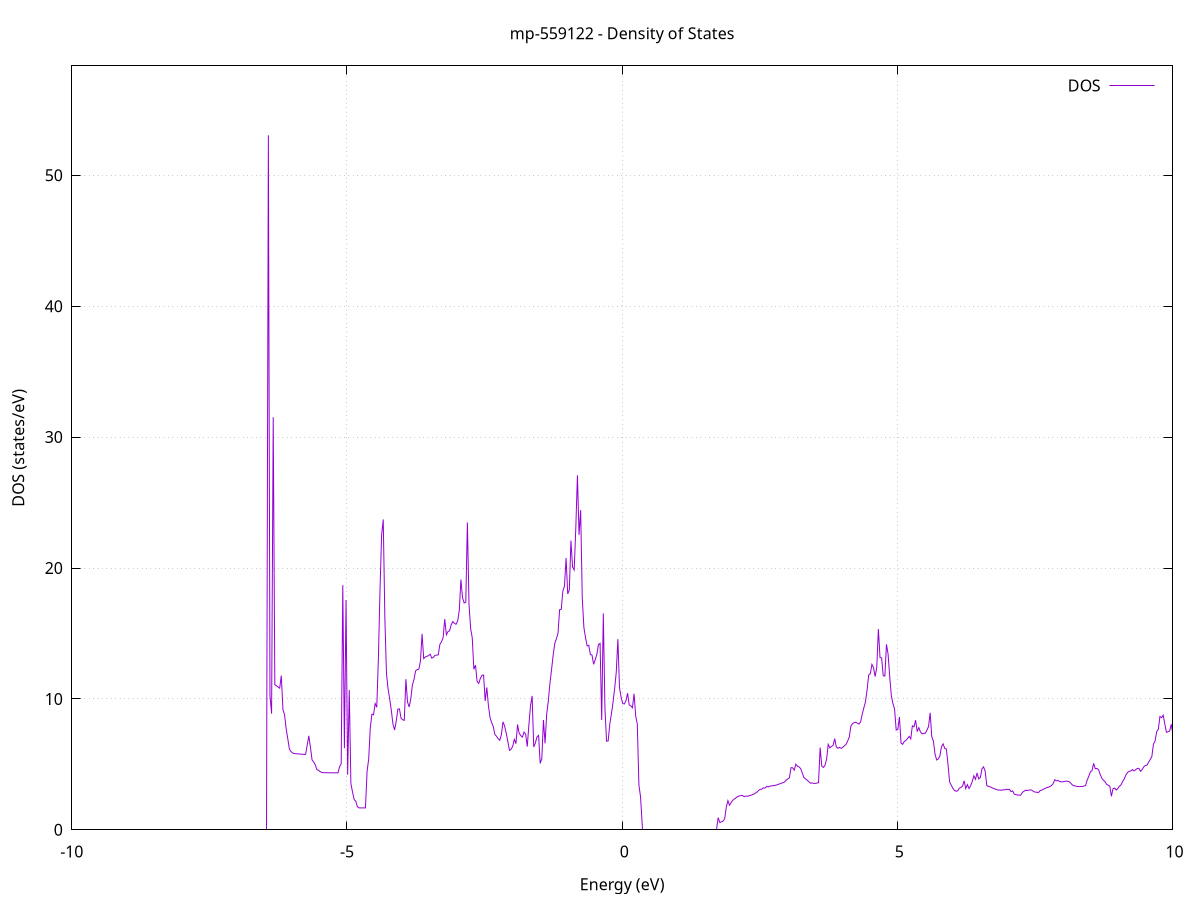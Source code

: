 set title 'mp-559122 - Density of States'
set xlabel 'Energy (eV)'
set ylabel 'DOS (states/eV)'
set grid
set xrange [-10:10]
set yrange [0:58.364]
set xzeroaxis lt -1
set terminal png size 800,600
set output 'mp-559122_dos_gnuplot.png'
plot '-' using 1:2 with lines title 'DOS'
-42.650700 0.000000
-42.621300 0.000000
-42.591900 0.000000
-42.562500 0.000000
-42.533100 0.000000
-42.503700 0.000000
-42.474300 0.000000
-42.444900 0.000000
-42.415500 0.000000
-42.386100 0.000000
-42.356700 0.000000
-42.327300 0.000000
-42.297900 0.000000
-42.268500 0.000000
-42.239100 0.000000
-42.209700 0.000000
-42.180300 0.000000
-42.150900 0.000000
-42.121500 0.000000
-42.092100 0.000000
-42.062700 0.000000
-42.033300 0.000000
-42.003900 0.000000
-41.974500 0.000000
-41.945100 0.000000
-41.915700 0.000000
-41.886300 0.000000
-41.856900 0.000000
-41.827500 0.000000
-41.798100 0.000000
-41.768700 0.000000
-41.739300 0.000000
-41.709900 0.000000
-41.680500 0.000000
-41.651100 0.000000
-41.621700 0.000000
-41.592300 0.000000
-41.562900 0.000000
-41.533500 0.000000
-41.504100 0.000000
-41.474700 0.000000
-41.445300 0.000000
-41.415900 0.000000
-41.386500 0.000000
-41.357100 0.000000
-41.327700 0.000000
-41.298300 0.000000
-41.268900 0.000000
-41.239500 0.000000
-41.210000 0.000000
-41.180600 0.000000
-41.151200 0.000000
-41.121800 0.000000
-41.092400 0.000000
-41.063000 0.000000
-41.033600 0.000000
-41.004200 0.000000
-40.974800 0.000000
-40.945400 0.000000
-40.916000 0.000000
-40.886600 0.000000
-40.857200 0.000000
-40.827800 0.000000
-40.798400 0.000000
-40.769000 0.000000
-40.739600 0.000000
-40.710200 0.000000
-40.680800 0.000000
-40.651400 0.000000
-40.622000 0.000000
-40.592600 0.000000
-40.563200 0.000000
-40.533800 0.000000
-40.504400 0.000000
-40.475000 0.000000
-40.445600 0.000000
-40.416200 0.000000
-40.386800 0.000000
-40.357400 0.000000
-40.328000 0.000000
-40.298600 0.000000
-40.269200 0.000000
-40.239800 0.000000
-40.210400 0.000000
-40.181000 0.000000
-40.151600 0.000000
-40.122200 0.000000
-40.092800 0.000000
-40.063400 0.000000
-40.034000 0.000000
-40.004600 0.000000
-39.975200 325.257100
-39.945800 312.514700
-39.916400 261.091700
-39.887000 0.000000
-39.857600 0.000000
-39.828200 0.000000
-39.798800 0.000000
-39.769400 0.000000
-39.740000 0.000000
-39.710600 0.000000
-39.681200 0.000000
-39.651800 0.000000
-39.622400 0.000000
-39.593000 0.000000
-39.563600 0.000000
-39.534200 0.000000
-39.504800 0.000000
-39.475400 0.000000
-39.446000 0.000000
-39.416600 0.000000
-39.387200 0.000000
-39.357800 0.000000
-39.328400 0.000000
-39.299000 0.000000
-39.269600 0.000000
-39.240200 0.000000
-39.210800 0.000000
-39.181400 0.000000
-39.152000 0.000000
-39.122600 0.000000
-39.093200 0.000000
-39.063800 0.000000
-39.034400 0.000000
-39.005000 0.000000
-38.975500 0.000000
-38.946100 0.000000
-38.916700 0.000000
-38.887300 0.000000
-38.857900 0.000000
-38.828500 0.000000
-38.799100 0.000000
-38.769700 0.000000
-38.740300 0.000000
-38.710900 0.000000
-38.681500 0.000000
-38.652100 0.000000
-38.622700 0.000000
-38.593300 0.000000
-38.563900 0.000000
-38.534500 0.000000
-38.505100 0.000000
-38.475700 0.000000
-38.446300 0.000000
-38.416900 0.000000
-38.387500 0.000000
-38.358100 0.000000
-38.328700 0.000000
-38.299300 0.000000
-38.269900 0.000000
-38.240500 0.000000
-38.211100 0.000000
-38.181700 0.000000
-38.152300 0.000000
-38.122900 0.000000
-38.093500 0.000000
-38.064100 0.000000
-38.034700 0.000000
-38.005300 0.000000
-37.975900 0.000000
-37.946500 0.000000
-37.917100 0.000000
-37.887700 0.000000
-37.858300 0.000000
-37.828900 0.000000
-37.799500 0.000000
-37.770100 0.000000
-37.740700 0.000000
-37.711300 0.000000
-37.681900 0.000000
-37.652500 0.000000
-37.623100 0.000000
-37.593700 0.000000
-37.564300 0.000000
-37.534900 0.000000
-37.505500 0.000000
-37.476100 0.000000
-37.446700 0.000000
-37.417300 0.000000
-37.387900 0.000000
-37.358500 0.000000
-37.329100 0.000000
-37.299700 0.000000
-37.270300 0.000000
-37.240900 0.000000
-37.211500 0.000000
-37.182100 0.000000
-37.152700 0.000000
-37.123300 0.000000
-37.093900 0.000000
-37.064500 0.000000
-37.035100 0.000000
-37.005700 0.000000
-36.976300 0.000000
-36.946900 0.000000
-36.917500 0.000000
-36.888100 0.000000
-36.858700 0.000000
-36.829300 0.000000
-36.799900 0.000000
-36.770500 0.000000
-36.741000 0.000000
-36.711600 0.000000
-36.682200 0.000000
-36.652800 0.000000
-36.623400 0.000000
-36.594000 0.000000
-36.564600 0.000000
-36.535200 0.000000
-36.505800 0.000000
-36.476400 0.000000
-36.447000 0.000000
-36.417600 0.000000
-36.388200 0.000000
-36.358800 0.000000
-36.329400 0.000000
-36.300000 0.000000
-36.270600 0.000000
-36.241200 0.000000
-36.211800 0.000000
-36.182400 0.000000
-36.153000 0.000000
-36.123600 0.000000
-36.094200 0.000000
-36.064800 0.000000
-36.035400 0.000000
-36.006000 0.000000
-35.976600 0.000000
-35.947200 0.000000
-35.917800 0.000000
-35.888400 0.000000
-35.859000 0.000000
-35.829600 0.000000
-35.800200 0.000000
-35.770800 0.000000
-35.741400 0.000000
-35.712000 0.000000
-35.682600 0.000000
-35.653200 0.000000
-35.623800 0.000000
-35.594400 0.000000
-35.565000 0.000000
-35.535600 0.000000
-35.506200 0.000000
-35.476800 0.000000
-35.447400 0.000000
-35.418000 0.000000
-35.388600 0.000000
-35.359200 0.000000
-35.329800 0.000000
-35.300400 0.000000
-35.271000 0.000000
-35.241600 0.000000
-35.212200 0.000000
-35.182800 0.000000
-35.153400 0.000000
-35.124000 0.000000
-35.094600 0.000000
-35.065200 0.000000
-35.035800 0.000000
-35.006400 0.000000
-34.977000 0.000000
-34.947600 0.000000
-34.918200 0.000000
-34.888800 0.000000
-34.859400 0.000000
-34.830000 0.000000
-34.800600 0.000000
-34.771200 0.000000
-34.741800 0.000000
-34.712400 0.000000
-34.683000 0.000000
-34.653600 0.000000
-34.624200 0.000000
-34.594800 0.000000
-34.565400 0.000000
-34.536000 0.000000
-34.506500 0.000000
-34.477100 0.000000
-34.447700 0.000000
-34.418300 0.000000
-34.388900 0.000000
-34.359500 0.000000
-34.330100 0.000000
-34.300700 0.000000
-34.271300 0.000000
-34.241900 0.000000
-34.212500 0.000000
-34.183100 0.000000
-34.153700 0.000000
-34.124300 0.000000
-34.094900 0.000000
-34.065500 0.000000
-34.036100 0.000000
-34.006700 0.000000
-33.977300 0.000000
-33.947900 0.000000
-33.918500 0.000000
-33.889100 0.000000
-33.859700 0.000000
-33.830300 0.000000
-33.800900 0.000000
-33.771500 0.000000
-33.742100 0.000000
-33.712700 0.000000
-33.683300 0.000000
-33.653900 0.000000
-33.624500 0.000000
-33.595100 0.000000
-33.565700 0.000000
-33.536300 0.000000
-33.506900 0.000000
-33.477500 0.000000
-33.448100 0.000000
-33.418700 0.000000
-33.389300 0.000000
-33.359900 0.000000
-33.330500 0.000000
-33.301100 0.000000
-33.271700 0.000000
-33.242300 0.000000
-33.212900 0.000000
-33.183500 0.000000
-33.154100 0.000000
-33.124700 0.000000
-33.095300 0.000000
-33.065900 0.000000
-33.036500 0.000000
-33.007100 0.000000
-32.977700 0.000000
-32.948300 0.000000
-32.918900 0.000000
-32.889500 0.000000
-32.860100 0.000000
-32.830700 0.000000
-32.801300 0.000000
-32.771900 0.000000
-32.742500 0.000000
-32.713100 0.000000
-32.683700 0.000000
-32.654300 0.000000
-32.624900 0.000000
-32.595500 0.000000
-32.566100 0.000000
-32.536700 0.000000
-32.507300 0.000000
-32.477900 0.000000
-32.448500 0.000000
-32.419100 0.000000
-32.389700 0.000000
-32.360300 0.000000
-32.330900 0.000000
-32.301500 0.000000
-32.272000 0.000000
-32.242600 0.000000
-32.213200 0.000000
-32.183800 0.000000
-32.154400 0.000000
-32.125000 0.000000
-32.095600 0.000000
-32.066200 0.000000
-32.036800 0.000000
-32.007400 0.000000
-31.978000 0.000000
-31.948600 0.000000
-31.919200 0.000000
-31.889800 0.000000
-31.860400 0.000000
-31.831000 0.000000
-31.801600 0.000000
-31.772200 0.000000
-31.742800 0.000000
-31.713400 0.000000
-31.684000 0.000000
-31.654600 0.000000
-31.625200 0.000000
-31.595800 0.000000
-31.566400 0.000000
-31.537000 0.000000
-31.507600 0.000000
-31.478200 0.000000
-31.448800 0.000000
-31.419400 0.000000
-31.390000 0.000000
-31.360600 0.000000
-31.331200 0.000000
-31.301800 0.000000
-31.272400 0.000000
-31.243000 0.000000
-31.213600 0.000000
-31.184200 0.000000
-31.154800 0.000000
-31.125400 0.000000
-31.096000 0.000000
-31.066600 0.000000
-31.037200 0.000000
-31.007800 0.000000
-30.978400 0.000000
-30.949000 0.000000
-30.919600 0.000000
-30.890200 0.000000
-30.860800 0.000000
-30.831400 0.000000
-30.802000 0.000000
-30.772600 0.000000
-30.743200 0.000000
-30.713800 0.000000
-30.684400 0.000000
-30.655000 0.000000
-30.625600 0.000000
-30.596200 0.000000
-30.566800 0.000000
-30.537400 0.000000
-30.508000 0.000000
-30.478600 0.000000
-30.449200 0.000000
-30.419800 0.000000
-30.390400 0.000000
-30.361000 0.000000
-30.331600 0.000000
-30.302200 0.000000
-30.272800 0.000000
-30.243400 0.000000
-30.214000 0.000000
-30.184600 0.000000
-30.155200 0.000000
-30.125800 0.000000
-30.096400 0.000000
-30.067000 0.000000
-30.037500 0.000000
-30.008100 0.000000
-29.978700 0.000000
-29.949300 0.000000
-29.919900 0.000000
-29.890500 0.000000
-29.861100 0.000000
-29.831700 0.000000
-29.802300 0.000000
-29.772900 0.000000
-29.743500 0.000000
-29.714100 0.000000
-29.684700 0.000000
-29.655300 0.000000
-29.625900 0.000000
-29.596500 0.000000
-29.567100 0.000000
-29.537700 0.000000
-29.508300 0.000000
-29.478900 0.000000
-29.449500 0.000000
-29.420100 0.000000
-29.390700 0.000000
-29.361300 0.000000
-29.331900 0.000000
-29.302500 0.000000
-29.273100 0.000000
-29.243700 0.000000
-29.214300 0.000000
-29.184900 0.000000
-29.155500 0.000000
-29.126100 0.000000
-29.096700 0.000000
-29.067300 0.000000
-29.037900 0.000000
-29.008500 0.000000
-28.979100 0.000000
-28.949700 0.000000
-28.920300 0.000000
-28.890900 0.000000
-28.861500 0.000000
-28.832100 0.000000
-28.802700 0.000000
-28.773300 0.000000
-28.743900 0.000000
-28.714500 0.000000
-28.685100 0.000000
-28.655700 0.000000
-28.626300 0.000000
-28.596900 0.000000
-28.567500 0.000000
-28.538100 0.000000
-28.508700 0.000000
-28.479300 0.000000
-28.449900 0.000000
-28.420500 0.000000
-28.391100 0.000000
-28.361700 0.000000
-28.332300 0.000000
-28.302900 0.000000
-28.273500 0.000000
-28.244100 0.000000
-28.214700 0.000000
-28.185300 0.000000
-28.155900 0.000000
-28.126500 0.000000
-28.097100 0.000000
-28.067700 0.000000
-28.038300 0.000000
-28.008900 0.000000
-27.979500 0.000000
-27.950100 0.000000
-27.920700 0.000000
-27.891300 0.000000
-27.861900 0.000000
-27.832400 0.000000
-27.803000 0.000000
-27.773600 0.000000
-27.744200 0.000000
-27.714800 0.000000
-27.685400 0.000000
-27.656000 0.000000
-27.626600 0.000000
-27.597200 0.000000
-27.567800 0.000000
-27.538400 0.000000
-27.509000 0.000000
-27.479600 0.000000
-27.450200 0.000000
-27.420800 0.000000
-27.391400 0.000000
-27.362000 0.000000
-27.332600 0.000000
-27.303200 0.000000
-27.273800 0.000000
-27.244400 0.000000
-27.215000 0.000000
-27.185600 0.000000
-27.156200 0.000000
-27.126800 0.000000
-27.097400 0.000000
-27.068000 0.000000
-27.038600 0.000000
-27.009200 0.000000
-26.979800 0.000000
-26.950400 0.000000
-26.921000 0.000000
-26.891600 0.000000
-26.862200 0.000000
-26.832800 0.000000
-26.803400 0.000000
-26.774000 0.000000
-26.744600 0.000000
-26.715200 0.000000
-26.685800 0.000000
-26.656400 0.000000
-26.627000 0.000000
-26.597600 0.000000
-26.568200 0.000000
-26.538800 0.000000
-26.509400 0.000000
-26.480000 0.000000
-26.450600 0.000000
-26.421200 0.000000
-26.391800 0.000000
-26.362400 0.000000
-26.333000 0.000000
-26.303600 0.000000
-26.274200 0.000000
-26.244800 0.000000
-26.215400 0.000000
-26.186000 0.000000
-26.156600 0.000000
-26.127200 0.000000
-26.097800 0.000000
-26.068400 0.000000
-26.039000 0.000000
-26.009600 0.000000
-25.980200 0.000000
-25.950800 0.000000
-25.921400 0.000000
-25.892000 0.000000
-25.862600 0.000000
-25.833200 0.000000
-25.803800 0.000000
-25.774400 0.000000
-25.745000 0.000000
-25.715600 0.000000
-25.686200 0.000000
-25.656800 0.000000
-25.627400 0.000000
-25.597900 0.000000
-25.568500 0.000000
-25.539100 0.000000
-25.509700 0.000000
-25.480300 0.000000
-25.450900 0.000000
-25.421500 0.000000
-25.392100 0.000000
-25.362700 0.000000
-25.333300 0.000000
-25.303900 0.000000
-25.274500 0.000000
-25.245100 0.000000
-25.215700 0.000000
-25.186300 0.000000
-25.156900 0.000000
-25.127500 0.000000
-25.098100 0.000000
-25.068700 0.000000
-25.039300 0.000000
-25.009900 0.000000
-24.980500 0.000000
-24.951100 0.000000
-24.921700 0.000000
-24.892300 0.000000
-24.862900 0.000000
-24.833500 0.000000
-24.804100 0.000000
-24.774700 0.000000
-24.745300 0.000000
-24.715900 0.000000
-24.686500 0.000000
-24.657100 0.000000
-24.627700 0.000000
-24.598300 0.000000
-24.568900 0.000000
-24.539500 0.000000
-24.510100 0.000000
-24.480700 0.000000
-24.451300 0.000000
-24.421900 0.000000
-24.392500 0.000000
-24.363100 0.000000
-24.333700 0.000000
-24.304300 0.000000
-24.274900 0.000000
-24.245500 0.000000
-24.216100 0.000000
-24.186700 0.000000
-24.157300 0.000000
-24.127900 0.000000
-24.098500 0.000000
-24.069100 0.000000
-24.039700 0.000000
-24.010300 0.000000
-23.980900 0.000000
-23.951500 0.000000
-23.922100 0.000000
-23.892700 0.000000
-23.863300 0.000000
-23.833900 0.000000
-23.804500 0.000000
-23.775100 0.000000
-23.745700 0.000000
-23.716300 0.000000
-23.686900 0.000000
-23.657500 0.000000
-23.628100 0.000000
-23.598700 0.000000
-23.569300 0.000000
-23.539900 0.000000
-23.510500 0.000000
-23.481100 0.000000
-23.451700 0.000000
-23.422300 0.000000
-23.392900 0.000000
-23.363400 0.000000
-23.334000 0.000000
-23.304600 0.000000
-23.275200 0.000000
-23.245800 0.000000
-23.216400 0.000000
-23.187000 0.000000
-23.157600 0.000000
-23.128200 0.000000
-23.098800 0.000000
-23.069400 0.000000
-23.040000 0.000000
-23.010600 0.000000
-22.981200 0.000000
-22.951800 0.000000
-22.922400 0.000000
-22.893000 0.000000
-22.863600 0.000000
-22.834200 0.000000
-22.804800 0.000000
-22.775400 0.000000
-22.746000 0.000000
-22.716600 0.000000
-22.687200 0.000000
-22.657800 0.000000
-22.628400 0.000000
-22.599000 0.000000
-22.569600 0.000000
-22.540200 0.000000
-22.510800 0.000000
-22.481400 0.000000
-22.452000 0.000000
-22.422600 0.000000
-22.393200 0.000000
-22.363800 0.000000
-22.334400 0.000000
-22.305000 0.000000
-22.275600 0.000000
-22.246200 0.000000
-22.216800 0.000000
-22.187400 0.000000
-22.158000 0.000000
-22.128600 0.000000
-22.099200 0.000000
-22.069800 0.000000
-22.040400 0.000000
-22.011000 0.000000
-21.981600 0.000000
-21.952200 0.000000
-21.922800 0.000000
-21.893400 0.000000
-21.864000 0.000000
-21.834600 0.000000
-21.805200 0.000000
-21.775800 0.000000
-21.746400 0.000000
-21.717000 0.000000
-21.687600 0.000000
-21.658200 0.000000
-21.628800 0.000000
-21.599400 0.000000
-21.570000 0.000000
-21.540600 0.000000
-21.511200 0.000000
-21.481800 0.000000
-21.452400 0.000000
-21.423000 0.000000
-21.393600 0.000000
-21.364200 0.000000
-21.334800 0.000000
-21.305400 0.000000
-21.276000 0.000000
-21.246600 0.000000
-21.217200 0.000000
-21.187800 0.000000
-21.158400 0.000000
-21.128900 0.000000
-21.099500 0.000000
-21.070100 0.000000
-21.040700 0.000000
-21.011300 0.000000
-20.981900 0.000000
-20.952500 0.000000
-20.923100 0.000000
-20.893700 0.000000
-20.864300 0.000000
-20.834900 0.000000
-20.805500 0.000000
-20.776100 0.000000
-20.746700 0.000000
-20.717300 0.000000
-20.687900 0.000000
-20.658500 0.000000
-20.629100 0.000000
-20.599700 0.000000
-20.570300 0.000000
-20.540900 0.000000
-20.511500 0.000000
-20.482100 0.000000
-20.452700 0.000000
-20.423300 0.000000
-20.393900 0.000000
-20.364500 0.000000
-20.335100 0.000000
-20.305700 0.000000
-20.276300 0.000000
-20.246900 0.000000
-20.217500 0.000000
-20.188100 0.000000
-20.158700 0.000000
-20.129300 0.000000
-20.099900 0.000000
-20.070500 0.000000
-20.041100 0.000000
-20.011700 0.000000
-19.982300 0.000000
-19.952900 0.000000
-19.923500 0.000000
-19.894100 0.000000
-19.864700 0.000000
-19.835300 0.000000
-19.805900 0.000000
-19.776500 0.000000
-19.747100 0.000000
-19.717700 0.000000
-19.688300 0.000000
-19.658900 0.000000
-19.629500 0.000000
-19.600100 0.000000
-19.570700 0.000000
-19.541300 0.000000
-19.511900 0.000000
-19.482500 0.000000
-19.453100 0.000000
-19.423700 0.000000
-19.394300 0.000000
-19.364900 0.000000
-19.335500 0.000000
-19.306100 0.000000
-19.276700 0.000000
-19.247300 0.000000
-19.217900 0.000000
-19.188500 0.000000
-19.159100 0.000000
-19.129700 0.000000
-19.100300 0.000000
-19.070900 0.000000
-19.041500 0.000000
-19.012100 0.000000
-18.982700 0.000000
-18.953300 0.000000
-18.923900 0.000000
-18.894400 0.000000
-18.865000 0.000000
-18.835600 0.000000
-18.806200 0.000000
-18.776800 0.000000
-18.747400 0.000000
-18.718000 0.000000
-18.688600 0.000000
-18.659200 0.000000
-18.629800 0.000000
-18.600400 0.000000
-18.571000 0.000000
-18.541600 0.000000
-18.512200 0.000000
-18.482800 0.000000
-18.453400 0.000000
-18.424000 0.000000
-18.394600 0.000000
-18.365200 0.000000
-18.335800 0.000000
-18.306400 0.000000
-18.277000 0.000000
-18.247600 0.000000
-18.218200 0.000000
-18.188800 0.000000
-18.159400 0.000000
-18.130000 0.000000
-18.100600 0.000000
-18.071200 0.000000
-18.041800 0.000000
-18.012400 0.000000
-17.983000 0.000000
-17.953600 0.506000
-17.924200 1.040400
-17.894800 1.413800
-17.865400 1.796800
-17.836000 2.183500
-17.806600 2.583600
-17.777200 3.266800
-17.747800 3.450700
-17.718400 4.302200
-17.689000 5.525300
-17.659600 7.112400
-17.630200 8.988700
-17.600800 9.256400
-17.571400 9.210600
-17.542000 9.361100
-17.512600 9.830900
-17.483200 10.341800
-17.453800 10.160400
-17.424400 10.583600
-17.395000 12.014300
-17.365600 13.732000
-17.336200 14.347400
-17.306800 10.979600
-17.277400 9.389900
-17.248000 7.567200
-17.218600 6.924400
-17.189200 6.616100
-17.159800 5.950000
-17.130400 5.700400
-17.101000 4.681200
-17.071600 4.768300
-17.042200 14.253600
-17.012800 21.996700
-16.983400 18.575000
-16.954000 19.486800
-16.924600 18.952500
-16.895200 14.790200
-16.865800 14.307400
-16.836400 14.736800
-16.807000 18.575200
-16.777600 18.559600
-16.748200 11.736100
-16.718800 10.919000
-16.689400 9.303500
-16.659900 10.594600
-16.630500 11.562700
-16.601100 23.184000
-16.571700 16.084900
-16.542300 13.903000
-16.512900 14.037600
-16.483500 14.396400
-16.454100 15.131500
-16.424700 16.157600
-16.395300 18.634400
-16.365900 17.319100
-16.336500 16.813300
-16.307100 17.281700
-16.277700 19.477400
-16.248300 25.750400
-16.218900 31.240600
-16.189500 32.923400
-16.160100 26.633800
-16.130700 42.880600
-16.101300 6.223700
-16.071900 0.000000
-16.042500 0.000000
-16.013100 0.000000
-15.983700 0.000000
-15.954300 0.000000
-15.924900 0.000000
-15.895500 0.000000
-15.866100 0.000000
-15.836700 0.000000
-15.807300 0.000000
-15.777900 0.000000
-15.748500 0.000000
-15.719100 0.000000
-15.689700 0.000000
-15.660300 0.000000
-15.630900 0.000000
-15.601500 0.000000
-15.572100 0.000000
-15.542700 0.000000
-15.513300 0.000000
-15.483900 0.000000
-15.454500 0.000000
-15.425100 0.000000
-15.395700 0.000000
-15.366300 0.000000
-15.336900 0.000000
-15.307500 0.000000
-15.278100 0.000000
-15.248700 0.000000
-15.219300 0.000000
-15.189900 0.000000
-15.160500 0.000000
-15.131100 0.000000
-15.101700 0.000000
-15.072300 0.000000
-15.042900 0.000000
-15.013500 0.000000
-14.984100 0.000000
-14.954700 0.000000
-14.925300 0.000000
-14.895900 0.000000
-14.866500 0.000000
-14.837100 0.000000
-14.807700 0.000000
-14.778300 0.000000
-14.748900 0.000000
-14.719500 0.000000
-14.690100 0.000000
-14.660700 0.000000
-14.631300 0.000000
-14.601900 0.000000
-14.572500 0.000000
-14.543100 0.000000
-14.513700 0.000000
-14.484300 0.000000
-14.454900 0.000000
-14.425400 0.000000
-14.396000 0.000000
-14.366600 0.000000
-14.337200 0.000000
-14.307800 0.000000
-14.278400 0.000000
-14.249000 0.000000
-14.219600 0.000000
-14.190200 0.000000
-14.160800 0.000000
-14.131400 0.000000
-14.102000 0.000000
-14.072600 0.000000
-14.043200 0.000000
-14.013800 0.000000
-13.984400 0.000000
-13.955000 0.000000
-13.925600 0.000000
-13.896200 0.000000
-13.866800 0.000000
-13.837400 0.000000
-13.808000 0.000000
-13.778600 0.000000
-13.749200 0.000000
-13.719800 0.000000
-13.690400 0.000000
-13.661000 0.000000
-13.631600 0.000000
-13.602200 0.000000
-13.572800 0.000000
-13.543400 0.000000
-13.514000 0.000000
-13.484600 0.000000
-13.455200 0.000000
-13.425800 0.000000
-13.396400 0.000000
-13.367000 0.000000
-13.337600 0.000000
-13.308200 0.000000
-13.278800 0.000000
-13.249400 0.000000
-13.220000 0.000000
-13.190600 0.000000
-13.161200 0.000000
-13.131800 0.000000
-13.102400 0.000000
-13.073000 0.000000
-13.043600 0.000000
-13.014200 0.000000
-12.984800 0.000000
-12.955400 0.000000
-12.926000 0.000000
-12.896600 0.000000
-12.867200 0.000000
-12.837800 0.000000
-12.808400 0.000000
-12.779000 0.000000
-12.749600 0.000000
-12.720200 0.000000
-12.690800 0.000000
-12.661400 0.000000
-12.632000 0.000000
-12.602600 0.000000
-12.573200 0.000000
-12.543800 0.000000
-12.514400 0.000000
-12.485000 0.000000
-12.455600 0.000000
-12.426200 0.000000
-12.396800 0.000000
-12.367400 0.000000
-12.338000 0.000000
-12.308600 0.000000
-12.279200 0.000000
-12.249800 0.000000
-12.220400 0.000000
-12.190900 0.000000
-12.161500 0.000000
-12.132100 0.000000
-12.102700 0.000000
-12.073300 0.000000
-12.043900 0.000000
-12.014500 0.000000
-11.985100 0.000000
-11.955700 0.000000
-11.926300 0.000000
-11.896900 0.000000
-11.867500 0.000000
-11.838100 0.000000
-11.808700 0.000000
-11.779300 0.000000
-11.749900 0.000000
-11.720500 0.000000
-11.691100 0.000000
-11.661700 0.000000
-11.632300 0.000000
-11.602900 0.000000
-11.573500 0.000000
-11.544100 0.000000
-11.514700 0.000000
-11.485300 0.000000
-11.455900 0.000000
-11.426500 0.000000
-11.397100 0.000000
-11.367700 0.000000
-11.338300 0.000000
-11.308900 0.000000
-11.279500 0.000000
-11.250100 0.000000
-11.220700 0.000000
-11.191300 0.000000
-11.161900 0.000000
-11.132500 0.000000
-11.103100 0.000000
-11.073700 0.000000
-11.044300 0.000000
-11.014900 0.000000
-10.985500 0.000000
-10.956100 0.000000
-10.926700 0.000000
-10.897300 0.000000
-10.867900 0.000000
-10.838500 0.000000
-10.809100 0.000000
-10.779700 0.000000
-10.750300 0.000000
-10.720900 0.000000
-10.691500 0.000000
-10.662100 0.000000
-10.632700 0.000000
-10.603300 0.000000
-10.573900 0.000000
-10.544500 0.000000
-10.515100 0.000000
-10.485700 0.000000
-10.456300 0.000000
-10.426900 0.000000
-10.397500 0.000000
-10.368100 0.000000
-10.338700 0.000000
-10.309300 0.000000
-10.279900 0.000000
-10.250500 0.000000
-10.221100 0.000000
-10.191700 0.000000
-10.162300 0.000000
-10.132900 0.000000
-10.103500 0.000000
-10.074100 0.000000
-10.044700 0.000000
-10.015300 0.000000
-9.985900 0.000000
-9.956400 0.000000
-9.927000 0.000000
-9.897600 0.000000
-9.868200 0.000000
-9.838800 0.000000
-9.809400 0.000000
-9.780000 0.000000
-9.750600 0.000000
-9.721200 0.000000
-9.691800 0.000000
-9.662400 0.000000
-9.633000 0.000000
-9.603600 0.000000
-9.574200 0.000000
-9.544800 0.000000
-9.515400 0.000000
-9.486000 0.000000
-9.456600 0.000000
-9.427200 0.000000
-9.397800 0.000000
-9.368400 0.000000
-9.339000 0.000000
-9.309600 0.000000
-9.280200 0.000000
-9.250800 0.000000
-9.221400 0.000000
-9.192000 0.000000
-9.162600 0.000000
-9.133200 0.000000
-9.103800 0.000000
-9.074400 0.000000
-9.045000 0.000000
-9.015600 0.000000
-8.986200 0.000000
-8.956800 0.000000
-8.927400 0.000000
-8.898000 0.000000
-8.868600 0.000000
-8.839200 0.000000
-8.809800 0.000000
-8.780400 0.000000
-8.751000 0.000000
-8.721600 0.000000
-8.692200 0.000000
-8.662800 0.000000
-8.633400 0.000000
-8.604000 0.000000
-8.574600 0.000000
-8.545200 0.000000
-8.515800 0.000000
-8.486400 0.000000
-8.457000 0.000000
-8.427600 0.000000
-8.398200 0.000000
-8.368800 0.000000
-8.339400 0.000000
-8.310000 0.000000
-8.280600 0.000000
-8.251200 0.000000
-8.221800 0.000000
-8.192400 0.000000
-8.163000 0.000000
-8.133600 0.000000
-8.104200 0.000000
-8.074800 0.000000
-8.045400 0.000000
-8.016000 0.000000
-7.986600 0.000000
-7.957200 0.000000
-7.927800 0.000000
-7.898400 0.000000
-7.869000 0.000000
-7.839600 0.000000
-7.810200 0.000000
-7.780800 0.000000
-7.751400 0.000000
-7.721900 0.000000
-7.692500 0.000000
-7.663100 0.000000
-7.633700 0.000000
-7.604300 0.000000
-7.574900 0.000000
-7.545500 0.000000
-7.516100 0.000000
-7.486700 0.000000
-7.457300 0.000000
-7.427900 0.000000
-7.398500 0.000000
-7.369100 0.000000
-7.339700 0.000000
-7.310300 0.000000
-7.280900 0.000000
-7.251500 0.000000
-7.222100 0.000000
-7.192700 0.000000
-7.163300 0.000000
-7.133900 0.000000
-7.104500 0.000000
-7.075100 0.000000
-7.045700 0.000000
-7.016300 0.000000
-6.986900 0.000000
-6.957500 0.000000
-6.928100 0.000000
-6.898700 0.000000
-6.869300 0.000000
-6.839900 0.000000
-6.810500 0.000000
-6.781100 0.000000
-6.751700 0.000000
-6.722300 0.000000
-6.692900 0.000000
-6.663500 0.000000
-6.634100 0.000000
-6.604700 0.000000
-6.575300 0.000000
-6.545900 0.000000
-6.516500 0.000000
-6.487100 0.000000
-6.457700 0.000000
-6.428300 53.058100
-6.398900 10.213600
-6.369500 8.875300
-6.340100 31.518300
-6.310700 11.072800
-6.281300 11.012400
-6.251900 10.914000
-6.222500 10.817400
-6.193100 11.781900
-6.163700 9.183200
-6.134300 8.792900
-6.104900 7.725600
-6.075500 6.952500
-6.046100 6.160300
-6.016700 5.975400
-5.987300 5.861500
-5.957900 5.824700
-5.928500 5.812700
-5.899100 5.801100
-5.869700 5.790100
-5.840300 5.779600
-5.810900 5.769500
-5.781500 5.760000
-5.752100 5.756100
-5.722700 6.454200
-5.693300 7.177800
-5.663900 6.316200
-5.634500 5.339400
-5.605100 5.177100
-5.575700 4.963300
-5.546300 4.596600
-5.516900 4.541900
-5.487400 4.444400
-5.458000 4.378300
-5.428600 4.362100
-5.399200 4.359500
-5.369800 4.357100
-5.340400 4.355100
-5.311000 4.353300
-5.281600 4.351700
-5.252200 4.350500
-5.222800 4.349600
-5.193400 4.348900
-5.164000 4.348500
-5.134600 4.819900
-5.105200 5.033700
-5.075800 18.689500
-5.046400 6.233100
-5.017000 17.556600
-4.987600 4.204600
-4.958200 10.685400
-4.928800 3.521100
-4.899400 2.900300
-4.870000 2.322800
-4.840600 2.177400
-4.811200 1.765500
-4.781800 1.671200
-4.752400 1.670900
-4.723000 1.670500
-4.693600 1.670200
-4.664200 1.669800
-4.634800 4.465100
-4.605400 5.402000
-4.576000 7.801800
-4.546600 8.829900
-4.517200 8.787600
-4.487800 9.644100
-4.458400 9.362500
-4.429000 13.119600
-4.399600 18.344900
-4.370200 22.531400
-4.340800 23.709500
-4.311400 16.152100
-4.282000 11.922100
-4.252600 10.750700
-4.223200 9.994600
-4.193800 9.115200
-4.164400 8.070800
-4.135000 7.624700
-4.105600 8.274800
-4.076200 9.212700
-4.046800 9.237900
-4.017400 8.521800
-3.988000 8.404900
-3.958600 8.360700
-3.929200 11.507500
-3.899800 9.764500
-3.870400 9.381900
-3.841000 9.977700
-3.811600 11.047900
-3.782200 11.477700
-3.752800 12.143400
-3.723400 12.234300
-3.694000 12.273800
-3.664600 12.888400
-3.635200 14.971900
-3.605800 13.081000
-3.576400 13.201900
-3.547000 13.255800
-3.517600 13.302100
-3.488200 13.415200
-3.458800 13.112700
-3.429400 13.178600
-3.400000 13.329900
-3.370600 13.341700
-3.341200 13.362700
-3.311800 14.163300
-3.282400 14.359100
-3.252900 14.684800
-3.223500 16.098400
-3.194100 14.894200
-3.164700 15.141600
-3.135300 15.205100
-3.105900 15.667800
-3.076500 15.913800
-3.047100 15.767000
-3.017700 15.702900
-2.988300 15.960200
-2.958900 16.782100
-2.929500 19.120600
-2.900100 17.727500
-2.870700 17.324900
-2.841300 17.385800
-2.811900 23.482900
-2.782500 17.227600
-2.753100 15.380200
-2.723700 14.663300
-2.694300 12.261700
-2.664900 12.577600
-2.635500 11.336400
-2.606100 11.178900
-2.576700 11.565600
-2.547300 11.794300
-2.517900 11.826200
-2.488500 9.845600
-2.459100 10.874300
-2.429700 9.477700
-2.400300 8.567200
-2.370900 8.186900
-2.341500 7.884200
-2.312100 7.275600
-2.282700 7.147300
-2.253300 6.963600
-2.223900 6.837700
-2.194500 7.253500
-2.165100 8.247100
-2.135700 7.927300
-2.106300 7.378400
-2.076900 6.745900
-2.047500 6.066300
-2.018100 6.149600
-1.988700 6.372300
-1.959300 6.910500
-1.929900 6.576800
-1.900500 8.042500
-1.871100 7.374300
-1.841700 7.194600
-1.812300 7.077800
-1.782900 7.462900
-1.753500 7.307500
-1.724100 6.352400
-1.694700 8.000900
-1.665300 9.467100
-1.635900 10.227700
-1.606500 6.326500
-1.577100 6.622600
-1.547700 7.093100
-1.518300 7.210900
-1.488900 5.065800
-1.459500 5.449400
-1.430100 8.386600
-1.400700 6.599100
-1.371300 8.826900
-1.341900 9.819700
-1.312500 11.157900
-1.283100 12.228400
-1.253700 13.338400
-1.224300 14.239200
-1.194900 14.585800
-1.165500 15.013000
-1.136100 16.819200
-1.106700 16.841600
-1.077300 18.233500
-1.047900 18.614500
-1.018400 20.759300
-0.989000 18.023500
-0.959600 18.321500
-0.930200 22.096100
-0.900800 20.064000
-0.871400 19.852700
-0.842000 23.061100
-0.812600 27.078800
-0.783200 22.533700
-0.753800 24.420900
-0.724400 17.673000
-0.695000 15.451400
-0.665600 14.687200
-0.636200 14.053800
-0.606800 14.095700
-0.577400 13.382200
-0.548000 13.351400
-0.518600 12.644200
-0.489200 12.997600
-0.459800 13.401800
-0.430400 14.144600
-0.401000 14.245200
-0.371600 8.383200
-0.342200 16.530600
-0.312800 9.283500
-0.283400 6.769700
-0.254000 6.791200
-0.224600 8.066500
-0.195200 8.849700
-0.165800 9.720600
-0.136400 10.789000
-0.107000 12.035100
-0.077600 14.569400
-0.048200 10.880800
-0.018800 10.115600
0.010600 9.644300
0.040000 9.608400
0.069400 9.855200
0.098800 10.434200
0.128200 9.535700
0.157600 9.470300
0.187000 9.323100
0.216400 10.394700
0.245800 8.697500
0.275200 8.090500
0.304600 3.416800
0.334000 2.534700
0.363400 0.000000
0.392800 0.000000
0.422200 0.000000
0.451600 0.000000
0.481000 0.000000
0.510400 0.000000
0.539800 0.000000
0.569200 0.000000
0.598600 0.000000
0.628000 0.000000
0.657400 0.000000
0.686800 0.000000
0.716200 0.000000
0.745600 0.000000
0.775000 0.000000
0.804400 0.000000
0.833800 0.000000
0.863200 0.000000
0.892600 0.000000
0.922000 0.000000
0.951400 0.000000
0.980800 0.000000
1.010200 0.000000
1.039600 0.000000
1.069000 0.000000
1.098400 0.000000
1.127800 0.000000
1.157200 0.000000
1.186600 0.000000
1.216100 0.000000
1.245500 0.000000
1.274900 0.000000
1.304300 0.000000
1.333700 0.000000
1.363100 0.000000
1.392500 0.000000
1.421900 0.000000
1.451300 0.000000
1.480700 0.000000
1.510100 0.000000
1.539500 0.000000
1.568900 0.000000
1.598300 0.000000
1.627700 0.000000
1.657100 0.000000
1.686500 0.000000
1.715900 0.000000
1.745300 0.925700
1.774700 0.552500
1.804100 0.606100
1.833500 0.659600
1.862900 0.844100
1.892300 1.732400
1.921700 2.225700
1.951100 1.874600
1.980500 2.080100
2.009900 2.251400
2.039300 2.355600
2.068700 2.434800
2.098100 2.542900
2.127500 2.577900
2.156900 2.616200
2.186300 2.621200
2.215700 2.532600
2.245100 2.574100
2.274500 2.561300
2.303900 2.594100
2.333300 2.629900
2.362700 2.670200
2.392100 2.727800
2.421500 2.801500
2.450900 2.879200
2.480300 3.012100
2.509700 3.092400
2.539100 3.113500
2.568500 3.202300
2.597900 3.187800
2.627300 3.311000
2.656700 3.272500
2.686100 3.336200
2.715500 3.355200
2.744900 3.369300
2.774300 3.386500
2.803700 3.421200
2.833100 3.465600
2.862500 3.508700
2.891900 3.554000
2.921300 3.599600
2.950700 3.645700
2.980100 3.794800
3.009500 3.884300
3.038900 3.969700
3.068300 4.743700
3.097700 4.737800
3.127100 4.558000
3.156500 5.012800
3.185900 4.860100
3.215300 4.802000
3.244700 4.667800
3.274100 4.328900
3.303500 3.990000
3.332900 3.886700
3.362300 3.783200
3.391700 3.672600
3.421100 3.560500
3.450600 3.578200
3.480000 3.545300
3.509400 3.541300
3.538800 3.572900
3.568200 3.595100
3.597600 6.277800
3.627000 4.877600
3.656400 4.758300
3.685800 4.920400
3.715200 5.404600
3.744600 6.527400
3.774000 6.256700
3.803400 6.368400
3.832800 6.444300
3.862200 6.963700
3.891600 6.329000
3.921000 6.221200
3.950400 6.298700
3.979800 6.219100
4.009200 6.296000
4.038600 6.415900
4.068000 6.522900
4.097400 6.785400
4.126800 7.070000
4.156200 7.926800
4.185600 8.104800
4.215000 8.182100
4.244400 8.218200
4.273800 8.143600
4.303200 8.075700
4.332600 8.239500
4.362000 8.829600
4.391400 9.308300
4.420800 9.767600
4.450200 10.662700
4.479600 11.830200
4.509000 11.922500
4.538400 12.634300
4.567800 12.382700
4.597200 11.705200
4.626600 12.423600
4.656000 15.335700
4.685400 13.157800
4.714800 13.128800
4.744200 11.777300
4.773600 11.742500
4.803000 14.167400
4.832400 13.408600
4.861800 11.697900
4.891200 10.241500
4.920600 9.646400
4.950000 9.227600
4.979400 7.617600
5.008800 7.661800
5.038200 8.618700
5.067600 6.614900
5.097000 6.527900
5.126400 6.746900
5.155800 6.825300
5.185200 6.965400
5.214600 7.135100
5.244000 6.944000
5.273400 7.945200
5.302800 7.864800
5.332200 8.374300
5.361600 7.498600
5.391000 7.803300
5.420400 7.473900
5.449800 7.322200
5.479200 7.370800
5.508600 7.373500
5.538000 7.606900
5.567400 7.893500
5.596800 8.939400
5.626200 7.098200
5.655700 6.774600
5.685100 5.783200
5.714500 5.331400
5.743900 5.410000
5.773300 5.636800
5.802700 6.354000
5.832100 6.562900
5.861500 6.218100
5.890900 6.174900
5.920300 5.026900
5.949700 3.663600
5.979100 3.416300
6.008500 3.175500
6.037900 3.000700
6.067300 2.943600
6.096700 2.976300
6.126100 3.170100
6.155500 3.234900
6.184900 3.340300
6.214300 3.734100
6.243700 3.148200
6.273100 3.449100
6.302500 3.149300
6.331900 3.371700
6.361300 3.685000
6.390700 4.125500
6.420100 3.852200
6.449500 4.342400
6.478900 3.882800
6.508300 3.984800
6.537700 4.652600
6.567100 4.805400
6.596500 4.471300
6.625900 3.386200
6.655300 3.315200
6.684700 3.278600
6.714100 3.232500
6.743500 3.162600
6.772900 3.120000
6.802300 3.074700
6.831700 3.028400
6.861100 3.042400
6.890500 3.012800
6.919900 3.057900
6.949300 3.050200
6.978700 3.098200
7.008100 3.070800
7.037500 3.089200
7.066900 2.911700
7.096300 2.971600
7.125700 2.712800
7.155100 2.683300
7.184500 2.656900
7.213900 2.648200
7.243300 2.646200
7.272700 2.861100
7.302100 2.940400
7.331500 3.027100
7.360900 2.995600
7.390300 3.029600
7.419700 3.052600
7.449100 3.017300
7.478500 2.904900
7.507900 2.885900
7.537300 2.859500
7.566700 2.854000
7.596100 2.993800
7.625500 3.028400
7.654900 3.102100
7.684300 3.149200
7.713700 3.224100
7.743100 3.251200
7.772500 3.298600
7.801900 3.381100
7.831300 3.524500
7.860700 3.824600
7.890200 3.737500
7.919600 3.771200
7.949000 3.678000
7.978400 3.661700
8.007800 3.665900
8.037200 3.694500
8.066600 3.714900
8.096000 3.704600
8.125400 3.669200
8.154800 3.544500
8.184200 3.406900
8.213600 3.368200
8.243000 3.332700
8.272400 3.306000
8.301800 3.301400
8.331200 3.304700
8.360600 3.301300
8.390000 3.349300
8.419400 3.370200
8.448800 3.785100
8.478200 4.073700
8.507600 4.429200
8.537000 4.508700
8.566400 5.074800
8.595800 4.667000
8.625200 4.685700
8.654600 4.602600
8.684000 4.257600
8.713400 3.953600
8.742800 3.793800
8.772200 3.686000
8.801600 3.476900
8.831000 3.408300
8.860400 3.336600
8.889800 2.557900
8.919200 3.139900
8.948600 3.188800
8.978000 3.035000
9.007400 3.159600
9.036800 3.329800
9.066200 3.443500
9.095600 3.706000
9.125000 3.898100
9.154400 4.199300
9.183800 4.383100
9.213200 4.464500
9.242600 4.492500
9.272000 4.603200
9.301400 4.495300
9.330800 4.590100
9.360200 4.683300
9.389600 4.693100
9.419000 4.465200
9.448400 4.599700
9.477800 4.808400
9.507200 4.913200
9.536600 4.940800
9.566000 5.162300
9.595400 5.370700
9.624800 5.596800
9.654200 6.559700
9.683600 6.776700
9.713000 7.499500
9.742400 7.669400
9.771800 8.657600
9.801200 8.566400
9.830600 8.758700
9.860000 8.083400
9.889400 7.449900
9.918800 7.492000
9.948200 7.545600
9.977600 8.060600
10.007000 7.270700
10.036400 7.713000
10.065800 8.115200
10.095200 9.598700
10.124700 7.870700
10.154100 7.413900
10.183500 7.294800
10.212900 7.334500
10.242300 7.574900
10.271700 8.001100
10.301100 6.773800
10.330500 6.118300
10.359900 5.483900
10.389300 5.221000
10.418700 4.740400
10.448100 4.561200
10.477500 4.402100
10.506900 4.239000
10.536300 4.061000
10.565700 3.850500
10.595100 3.652900
10.624500 3.489900
10.653900 3.340500
10.683300 3.200400
10.712700 3.052500
10.742100 2.942000
10.771500 2.818900
10.800900 2.695900
10.830300 2.551700
10.859700 2.363000
10.889100 2.353300
10.918500 2.253400
10.947900 2.239100
10.977300 2.273600
11.006700 2.257200
11.036100 2.232400
11.065500 2.250800
11.094900 2.271900
11.124300 2.323800
11.153700 2.369300
11.183100 2.741700
11.212500 2.535400
11.241900 2.767500
11.271300 2.971000
11.300700 2.899800
11.330100 3.287500
11.359500 3.366200
11.388900 2.619300
11.418300 2.456500
11.447700 2.315000
11.477100 2.546900
11.506500 2.637900
11.535900 2.926900
11.565300 2.873000
11.594700 2.644400
11.624100 2.485800
11.653500 2.993700
11.682900 3.666400
11.712300 3.482100
11.741700 3.163400
11.771100 3.048600
11.800500 2.970000
11.829900 2.736800
11.859300 3.063700
11.888700 3.180600
11.918100 3.504400
11.947500 3.675600
11.976900 3.726100
12.006300 3.909600
12.035700 3.871600
12.065100 3.881700
12.094500 3.965200
12.123900 4.098600
12.153300 4.435300
12.182700 4.433100
12.212100 4.639400
12.241500 4.813900
12.270900 4.996400
12.300300 5.229200
12.329700 5.678500
12.359200 6.321800
12.388600 7.185300
12.418000 7.455500
12.447400 7.416600
12.476800 7.690700
12.506200 7.444200
12.535600 7.827900
12.565000 8.148700
12.594400 7.614100
12.623800 6.809000
12.653200 6.011100
12.682600 5.920700
12.712000 5.963700
12.741400 6.046400
12.770800 6.181100
12.800200 6.089400
12.829600 5.692000
12.859000 5.356700
12.888400 4.666100
12.917800 3.761000
12.947200 3.219600
12.976600 2.694500
13.006000 2.612900
13.035400 2.254600
13.064800 2.353300
13.094200 2.693200
13.123600 2.651900
13.153000 2.874800
13.182400 2.458500
13.211800 2.259700
13.241200 2.066200
13.270600 1.874100
13.300000 1.460900
13.329400 1.292000
13.358800 1.350000
13.388200 0.851500
13.417600 0.577000
13.447000 0.281700
13.476400 0.023000
13.505800 0.000000
13.535200 0.000000
13.564600 0.000000
13.594000 0.000000
13.623400 0.000000
13.652800 0.000000
13.682200 0.000000
13.711600 0.000000
13.741000 0.000000
13.770400 0.000000
13.799800 0.000000
13.829200 0.000000
13.858600 0.000000
13.888000 0.000000
13.917400 0.000000
13.946800 0.000000
13.976200 0.000000
14.005600 0.000000
14.035000 0.000000
14.064400 0.000000
14.093800 0.000000
14.123200 0.000000
14.152600 0.000000
14.182000 0.000000
14.211400 0.000000
14.240800 0.000000
14.270200 0.000000
14.299600 0.000000
14.329000 0.000000
14.358400 0.000000
14.387800 0.000000
14.417200 0.000000
14.446600 0.000000
14.476000 0.000000
14.505400 0.000000
14.534800 0.000000
14.564200 0.000000
14.593700 0.000000
14.623100 0.000000
14.652500 0.000000
14.681900 0.000000
14.711300 0.000000
14.740700 0.000000
14.770100 0.000000
14.799500 0.000000
14.828900 0.000000
14.858300 0.000000
14.887700 0.000000
14.917100 0.000000
14.946500 0.000000
14.975900 0.000000
15.005300 0.000000
15.034700 0.000000
15.064100 0.000000
15.093500 0.000000
15.122900 0.000000
15.152300 0.000000
15.181700 0.000000
15.211100 0.000000
15.240500 0.000000
15.269900 0.000000
15.299300 0.000000
15.328700 0.000000
15.358100 0.000000
15.387500 0.000000
15.416900 0.000000
15.446300 0.000000
15.475700 0.000000
15.505100 0.000000
15.534500 0.000000
15.563900 0.000000
15.593300 0.000000
15.622700 0.000000
15.652100 0.000000
15.681500 0.000000
15.710900 0.000000
15.740300 0.000000
15.769700 0.000000
15.799100 0.000000
15.828500 0.000000
15.857900 0.000000
15.887300 0.000000
15.916700 0.000000
15.946100 0.000000
15.975500 0.000000
16.004900 0.000000
16.034300 0.000000
16.063700 0.000000
16.093100 0.000000
16.122500 0.000000
16.151900 0.000000
e
